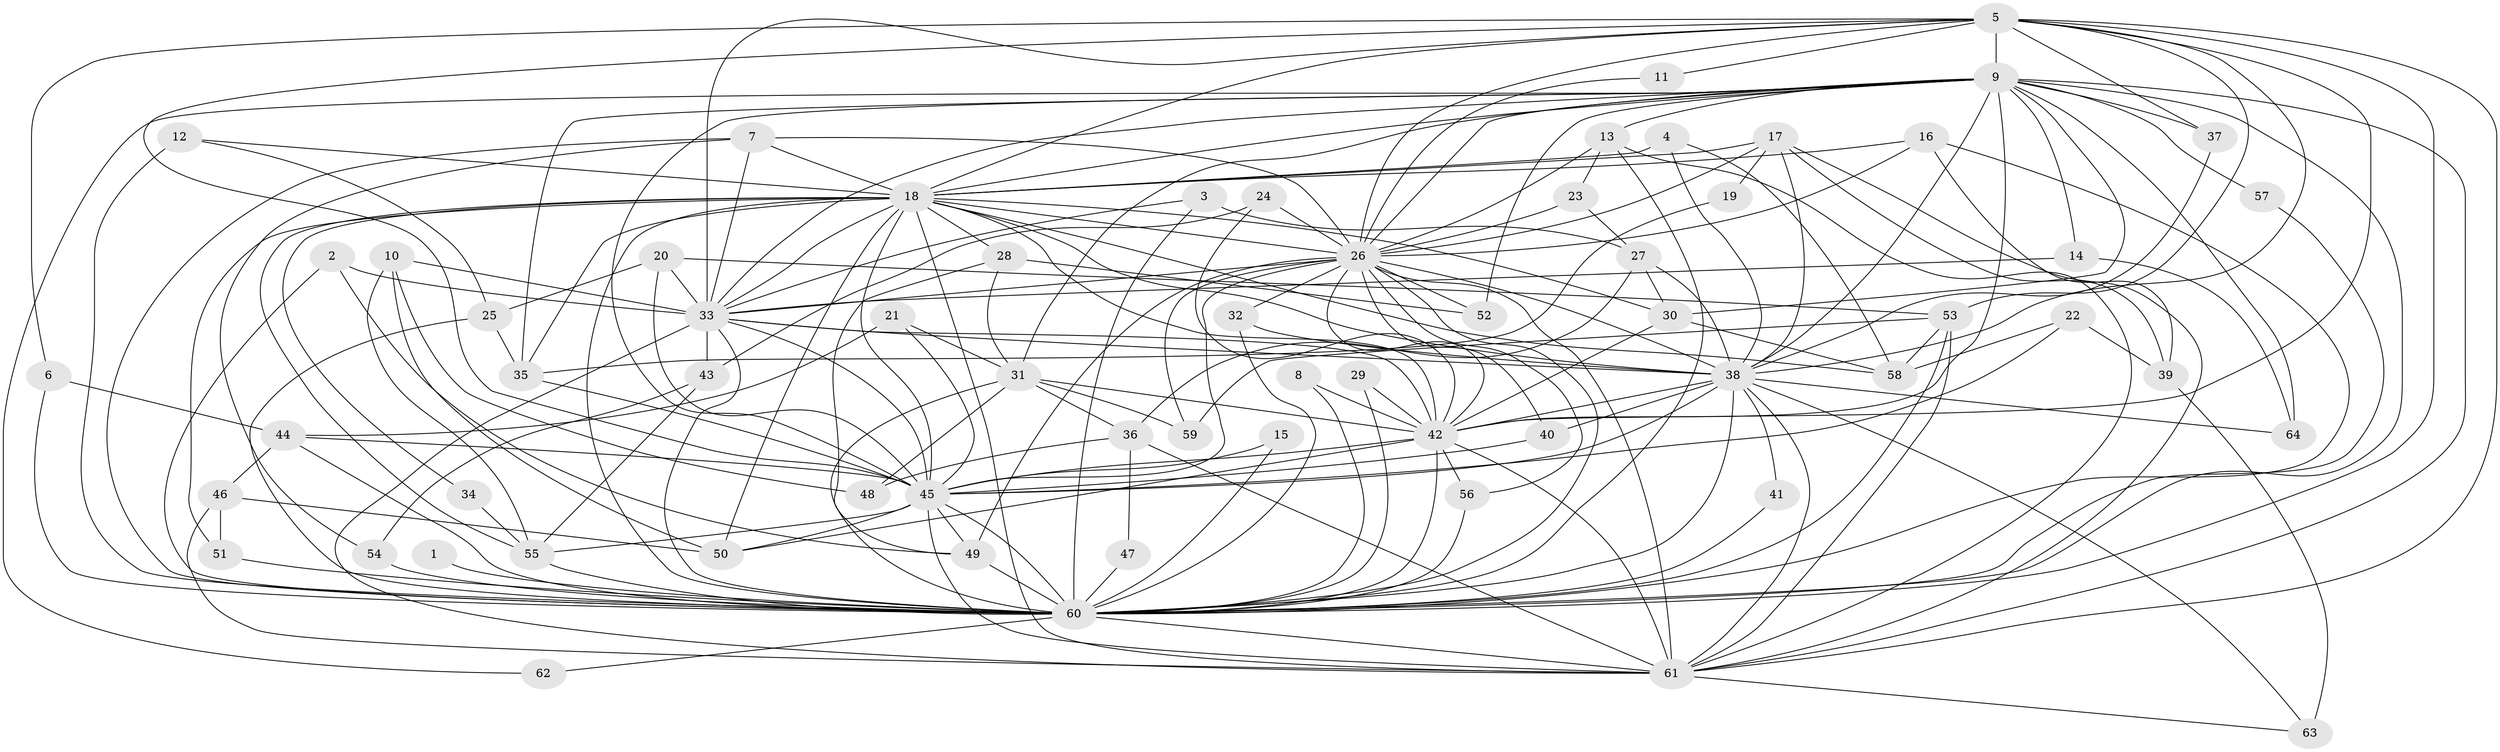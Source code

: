 // original degree distribution, {22: 0.0078125, 20: 0.015625, 16: 0.0078125, 26: 0.015625, 23: 0.0078125, 41: 0.0078125, 17: 0.0078125, 21: 0.0078125, 2: 0.53125, 4: 0.078125, 3: 0.2109375, 7: 0.0078125, 6: 0.0234375, 5: 0.0625, 8: 0.0078125}
// Generated by graph-tools (version 1.1) at 2025/01/03/09/25 03:01:18]
// undirected, 64 vertices, 193 edges
graph export_dot {
graph [start="1"]
  node [color=gray90,style=filled];
  1;
  2;
  3;
  4;
  5;
  6;
  7;
  8;
  9;
  10;
  11;
  12;
  13;
  14;
  15;
  16;
  17;
  18;
  19;
  20;
  21;
  22;
  23;
  24;
  25;
  26;
  27;
  28;
  29;
  30;
  31;
  32;
  33;
  34;
  35;
  36;
  37;
  38;
  39;
  40;
  41;
  42;
  43;
  44;
  45;
  46;
  47;
  48;
  49;
  50;
  51;
  52;
  53;
  54;
  55;
  56;
  57;
  58;
  59;
  60;
  61;
  62;
  63;
  64;
  1 -- 60 [weight=1.0];
  2 -- 33 [weight=1.0];
  2 -- 49 [weight=1.0];
  2 -- 60 [weight=1.0];
  3 -- 27 [weight=1.0];
  3 -- 33 [weight=1.0];
  3 -- 60 [weight=1.0];
  4 -- 18 [weight=1.0];
  4 -- 38 [weight=1.0];
  4 -- 58 [weight=1.0];
  5 -- 6 [weight=1.0];
  5 -- 9 [weight=1.0];
  5 -- 11 [weight=1.0];
  5 -- 18 [weight=1.0];
  5 -- 26 [weight=2.0];
  5 -- 33 [weight=2.0];
  5 -- 37 [weight=1.0];
  5 -- 38 [weight=1.0];
  5 -- 42 [weight=3.0];
  5 -- 45 [weight=1.0];
  5 -- 53 [weight=1.0];
  5 -- 60 [weight=1.0];
  5 -- 61 [weight=1.0];
  6 -- 44 [weight=1.0];
  6 -- 60 [weight=1.0];
  7 -- 18 [weight=1.0];
  7 -- 26 [weight=1.0];
  7 -- 33 [weight=1.0];
  7 -- 54 [weight=1.0];
  7 -- 60 [weight=1.0];
  8 -- 42 [weight=1.0];
  8 -- 60 [weight=1.0];
  9 -- 13 [weight=1.0];
  9 -- 14 [weight=1.0];
  9 -- 18 [weight=1.0];
  9 -- 26 [weight=2.0];
  9 -- 30 [weight=2.0];
  9 -- 31 [weight=1.0];
  9 -- 33 [weight=1.0];
  9 -- 35 [weight=1.0];
  9 -- 37 [weight=2.0];
  9 -- 38 [weight=1.0];
  9 -- 42 [weight=1.0];
  9 -- 45 [weight=1.0];
  9 -- 52 [weight=1.0];
  9 -- 57 [weight=1.0];
  9 -- 60 [weight=1.0];
  9 -- 61 [weight=1.0];
  9 -- 62 [weight=1.0];
  9 -- 64 [weight=1.0];
  10 -- 33 [weight=1.0];
  10 -- 48 [weight=1.0];
  10 -- 50 [weight=1.0];
  10 -- 55 [weight=1.0];
  11 -- 26 [weight=1.0];
  12 -- 18 [weight=1.0];
  12 -- 25 [weight=1.0];
  12 -- 60 [weight=2.0];
  13 -- 23 [weight=1.0];
  13 -- 26 [weight=1.0];
  13 -- 60 [weight=1.0];
  13 -- 61 [weight=1.0];
  14 -- 33 [weight=1.0];
  14 -- 64 [weight=1.0];
  15 -- 45 [weight=1.0];
  15 -- 60 [weight=1.0];
  16 -- 18 [weight=1.0];
  16 -- 26 [weight=1.0];
  16 -- 39 [weight=1.0];
  16 -- 60 [weight=1.0];
  17 -- 18 [weight=1.0];
  17 -- 19 [weight=1.0];
  17 -- 26 [weight=1.0];
  17 -- 38 [weight=1.0];
  17 -- 39 [weight=1.0];
  17 -- 61 [weight=1.0];
  18 -- 26 [weight=1.0];
  18 -- 28 [weight=1.0];
  18 -- 30 [weight=1.0];
  18 -- 33 [weight=1.0];
  18 -- 34 [weight=1.0];
  18 -- 35 [weight=1.0];
  18 -- 38 [weight=3.0];
  18 -- 42 [weight=1.0];
  18 -- 45 [weight=1.0];
  18 -- 50 [weight=1.0];
  18 -- 51 [weight=2.0];
  18 -- 55 [weight=1.0];
  18 -- 58 [weight=1.0];
  18 -- 60 [weight=2.0];
  18 -- 61 [weight=1.0];
  19 -- 35 [weight=1.0];
  20 -- 25 [weight=1.0];
  20 -- 33 [weight=1.0];
  20 -- 45 [weight=1.0];
  20 -- 53 [weight=1.0];
  21 -- 31 [weight=1.0];
  21 -- 44 [weight=1.0];
  21 -- 45 [weight=1.0];
  22 -- 39 [weight=1.0];
  22 -- 45 [weight=1.0];
  22 -- 58 [weight=1.0];
  23 -- 26 [weight=1.0];
  23 -- 27 [weight=1.0];
  24 -- 26 [weight=1.0];
  24 -- 42 [weight=1.0];
  24 -- 43 [weight=1.0];
  25 -- 35 [weight=1.0];
  25 -- 60 [weight=1.0];
  26 -- 32 [weight=1.0];
  26 -- 33 [weight=2.0];
  26 -- 38 [weight=2.0];
  26 -- 40 [weight=1.0];
  26 -- 42 [weight=1.0];
  26 -- 45 [weight=1.0];
  26 -- 49 [weight=1.0];
  26 -- 52 [weight=1.0];
  26 -- 56 [weight=1.0];
  26 -- 59 [weight=1.0];
  26 -- 60 [weight=1.0];
  26 -- 61 [weight=1.0];
  27 -- 30 [weight=1.0];
  27 -- 36 [weight=1.0];
  27 -- 38 [weight=1.0];
  28 -- 31 [weight=1.0];
  28 -- 49 [weight=1.0];
  28 -- 52 [weight=1.0];
  29 -- 42 [weight=1.0];
  29 -- 60 [weight=1.0];
  30 -- 42 [weight=1.0];
  30 -- 58 [weight=1.0];
  31 -- 36 [weight=1.0];
  31 -- 42 [weight=1.0];
  31 -- 48 [weight=1.0];
  31 -- 59 [weight=1.0];
  31 -- 60 [weight=1.0];
  32 -- 38 [weight=1.0];
  32 -- 60 [weight=1.0];
  33 -- 38 [weight=1.0];
  33 -- 42 [weight=2.0];
  33 -- 43 [weight=1.0];
  33 -- 45 [weight=2.0];
  33 -- 60 [weight=1.0];
  33 -- 61 [weight=1.0];
  34 -- 55 [weight=1.0];
  35 -- 45 [weight=1.0];
  36 -- 47 [weight=1.0];
  36 -- 48 [weight=1.0];
  36 -- 61 [weight=1.0];
  37 -- 38 [weight=1.0];
  38 -- 40 [weight=1.0];
  38 -- 41 [weight=1.0];
  38 -- 42 [weight=1.0];
  38 -- 45 [weight=1.0];
  38 -- 60 [weight=1.0];
  38 -- 61 [weight=1.0];
  38 -- 63 [weight=1.0];
  38 -- 64 [weight=1.0];
  39 -- 63 [weight=1.0];
  40 -- 45 [weight=1.0];
  41 -- 60 [weight=1.0];
  42 -- 45 [weight=2.0];
  42 -- 50 [weight=1.0];
  42 -- 56 [weight=1.0];
  42 -- 60 [weight=3.0];
  42 -- 61 [weight=1.0];
  43 -- 54 [weight=1.0];
  43 -- 55 [weight=1.0];
  44 -- 45 [weight=1.0];
  44 -- 46 [weight=1.0];
  44 -- 60 [weight=1.0];
  45 -- 49 [weight=1.0];
  45 -- 50 [weight=1.0];
  45 -- 55 [weight=2.0];
  45 -- 60 [weight=2.0];
  45 -- 61 [weight=1.0];
  46 -- 50 [weight=1.0];
  46 -- 51 [weight=1.0];
  46 -- 61 [weight=2.0];
  47 -- 60 [weight=1.0];
  49 -- 60 [weight=1.0];
  51 -- 60 [weight=1.0];
  53 -- 58 [weight=1.0];
  53 -- 59 [weight=1.0];
  53 -- 60 [weight=1.0];
  53 -- 61 [weight=1.0];
  54 -- 60 [weight=2.0];
  55 -- 60 [weight=1.0];
  56 -- 60 [weight=1.0];
  57 -- 60 [weight=1.0];
  60 -- 61 [weight=1.0];
  60 -- 62 [weight=1.0];
  61 -- 63 [weight=1.0];
}
